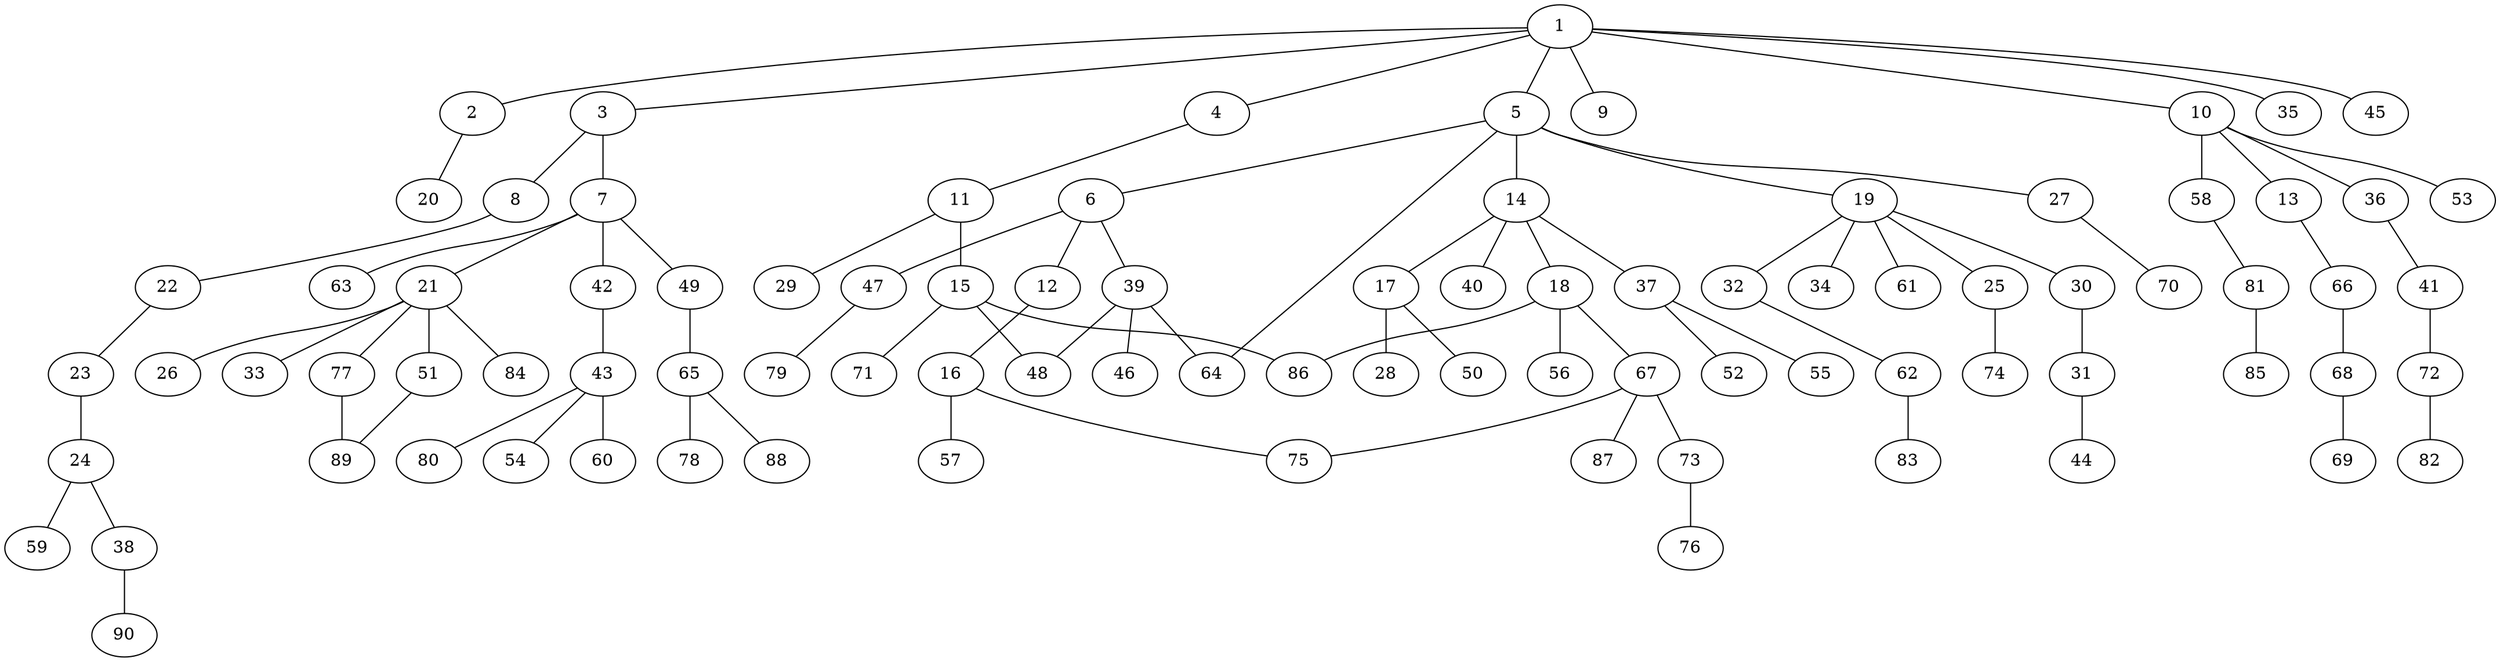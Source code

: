 graph graphname {1--2
1--3
1--4
1--5
1--9
1--10
1--35
1--45
2--20
3--7
3--8
4--11
5--6
5--14
5--19
5--27
5--64
6--12
6--39
6--47
7--21
7--42
7--49
7--63
8--22
10--13
10--36
10--53
10--58
11--15
11--29
12--16
13--66
14--17
14--18
14--37
14--40
15--48
15--71
15--86
16--57
16--75
17--28
17--50
18--56
18--67
18--86
19--25
19--30
19--32
19--34
19--61
21--26
21--33
21--51
21--77
21--84
22--23
23--24
24--38
24--59
25--74
27--70
30--31
31--44
32--62
36--41
37--52
37--55
38--90
39--46
39--48
39--64
41--72
42--43
43--54
43--60
43--80
47--79
49--65
51--89
58--81
62--83
65--78
65--88
66--68
67--73
67--75
67--87
68--69
72--82
73--76
77--89
81--85
}